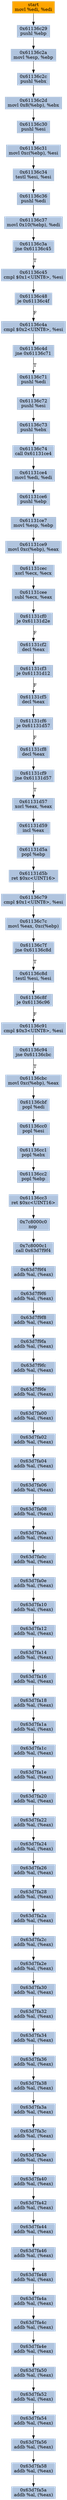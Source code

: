 digraph G {
node[shape=rectangle,style=filled,fillcolor=lightsteelblue,color=lightsteelblue]
bgcolor="transparent"
a0x61136c27movl_edi_edi[label="start\nmovl %edi, %edi",color="lightgrey",fillcolor="orange"];
a0x61136c29pushl_ebp[label="0x61136c29\npushl %ebp"];
a0x61136c2amovl_esp_ebp[label="0x61136c2a\nmovl %esp, %ebp"];
a0x61136c2cpushl_ebx[label="0x61136c2c\npushl %ebx"];
a0x61136c2dmovl_0x8ebp__ebx[label="0x61136c2d\nmovl 0x8(%ebp), %ebx"];
a0x61136c30pushl_esi[label="0x61136c30\npushl %esi"];
a0x61136c31movl_0xcebp__esi[label="0x61136c31\nmovl 0xc(%ebp), %esi"];
a0x61136c34testl_esi_esi[label="0x61136c34\ntestl %esi, %esi"];
a0x61136c36pushl_edi[label="0x61136c36\npushl %edi"];
a0x61136c37movl_0x10ebp__edi[label="0x61136c37\nmovl 0x10(%ebp), %edi"];
a0x61136c3ajne_0x61136c45[label="0x61136c3a\njne 0x61136c45"];
a0x61136c45cmpl_0x1UINT8_esi[label="0x61136c45\ncmpl $0x1<UINT8>, %esi"];
a0x61136c48je_0x61136c4f[label="0x61136c48\nje 0x61136c4f"];
a0x61136c4acmpl_0x2UINT8_esi[label="0x61136c4a\ncmpl $0x2<UINT8>, %esi"];
a0x61136c4djne_0x61136c71[label="0x61136c4d\njne 0x61136c71"];
a0x61136c71pushl_edi[label="0x61136c71\npushl %edi"];
a0x61136c72pushl_esi[label="0x61136c72\npushl %esi"];
a0x61136c73pushl_ebx[label="0x61136c73\npushl %ebx"];
a0x61136c74call_0x61131ce4[label="0x61136c74\ncall 0x61131ce4"];
a0x61131ce4movl_edi_edi[label="0x61131ce4\nmovl %edi, %edi"];
a0x61131ce6pushl_ebp[label="0x61131ce6\npushl %ebp"];
a0x61131ce7movl_esp_ebp[label="0x61131ce7\nmovl %esp, %ebp"];
a0x61131ce9movl_0xcebp__eax[label="0x61131ce9\nmovl 0xc(%ebp), %eax"];
a0x61131cecxorl_ecx_ecx[label="0x61131cec\nxorl %ecx, %ecx"];
a0x61131ceesubl_ecx_eax[label="0x61131cee\nsubl %ecx, %eax"];
a0x61131cf0je_0x61131d2e[label="0x61131cf0\nje 0x61131d2e"];
a0x61131cf2decl_eax[label="0x61131cf2\ndecl %eax"];
a0x61131cf3je_0x61131d12[label="0x61131cf3\nje 0x61131d12"];
a0x61131cf5decl_eax[label="0x61131cf5\ndecl %eax"];
a0x61131cf6je_0x61131d57[label="0x61131cf6\nje 0x61131d57"];
a0x61131cf8decl_eax[label="0x61131cf8\ndecl %eax"];
a0x61131cf9jne_0x61131d57[label="0x61131cf9\njne 0x61131d57"];
a0x61131d57xorl_eax_eax[label="0x61131d57\nxorl %eax, %eax"];
a0x61131d59incl_eax[label="0x61131d59\nincl %eax"];
a0x61131d5apopl_ebp[label="0x61131d5a\npopl %ebp"];
a0x61131d5bret_0xcUINT16[label="0x61131d5b\nret $0xc<UINT16>"];
a0x61136c79cmpl_0x1UINT8_esi[label="0x61136c79\ncmpl $0x1<UINT8>, %esi"];
a0x61136c7cmovl_eax_0xcebp_[label="0x61136c7c\nmovl %eax, 0xc(%ebp)"];
a0x61136c7fjne_0x61136c8d[label="0x61136c7f\njne 0x61136c8d"];
a0x61136c8dtestl_esi_esi[label="0x61136c8d\ntestl %esi, %esi"];
a0x61136c8fje_0x61136c96[label="0x61136c8f\nje 0x61136c96"];
a0x61136c91cmpl_0x3UINT8_esi[label="0x61136c91\ncmpl $0x3<UINT8>, %esi"];
a0x61136c94jne_0x61136cbc[label="0x61136c94\njne 0x61136cbc"];
a0x61136cbcmovl_0xcebp__eax[label="0x61136cbc\nmovl 0xc(%ebp), %eax"];
a0x61136cbfpopl_edi[label="0x61136cbf\npopl %edi"];
a0x61136cc0popl_esi[label="0x61136cc0\npopl %esi"];
a0x61136cc1popl_ebx[label="0x61136cc1\npopl %ebx"];
a0x61136cc2popl_ebp[label="0x61136cc2\npopl %ebp"];
a0x61136cc3ret_0xcUINT16[label="0x61136cc3\nret $0xc<UINT16>"];
a0x7c8000c0nop_[label="0x7c8000c0\nnop "];
a0x7c8000c1call_0x63d7f9f4[label="0x7c8000c1\ncall 0x63d7f9f4"];
a0x63d7f9f4addb_al_eax_[label="0x63d7f9f4\naddb %al, (%eax)"];
a0x63d7f9f6addb_al_eax_[label="0x63d7f9f6\naddb %al, (%eax)"];
a0x63d7f9f8addb_al_eax_[label="0x63d7f9f8\naddb %al, (%eax)"];
a0x63d7f9faaddb_al_eax_[label="0x63d7f9fa\naddb %al, (%eax)"];
a0x63d7f9fcaddb_al_eax_[label="0x63d7f9fc\naddb %al, (%eax)"];
a0x63d7f9feaddb_al_eax_[label="0x63d7f9fe\naddb %al, (%eax)"];
a0x63d7fa00addb_al_eax_[label="0x63d7fa00\naddb %al, (%eax)"];
a0x63d7fa02addb_al_eax_[label="0x63d7fa02\naddb %al, (%eax)"];
a0x63d7fa04addb_al_eax_[label="0x63d7fa04\naddb %al, (%eax)"];
a0x63d7fa06addb_al_eax_[label="0x63d7fa06\naddb %al, (%eax)"];
a0x63d7fa08addb_al_eax_[label="0x63d7fa08\naddb %al, (%eax)"];
a0x63d7fa0aaddb_al_eax_[label="0x63d7fa0a\naddb %al, (%eax)"];
a0x63d7fa0caddb_al_eax_[label="0x63d7fa0c\naddb %al, (%eax)"];
a0x63d7fa0eaddb_al_eax_[label="0x63d7fa0e\naddb %al, (%eax)"];
a0x63d7fa10addb_al_eax_[label="0x63d7fa10\naddb %al, (%eax)"];
a0x63d7fa12addb_al_eax_[label="0x63d7fa12\naddb %al, (%eax)"];
a0x63d7fa14addb_al_eax_[label="0x63d7fa14\naddb %al, (%eax)"];
a0x63d7fa16addb_al_eax_[label="0x63d7fa16\naddb %al, (%eax)"];
a0x63d7fa18addb_al_eax_[label="0x63d7fa18\naddb %al, (%eax)"];
a0x63d7fa1aaddb_al_eax_[label="0x63d7fa1a\naddb %al, (%eax)"];
a0x63d7fa1caddb_al_eax_[label="0x63d7fa1c\naddb %al, (%eax)"];
a0x63d7fa1eaddb_al_eax_[label="0x63d7fa1e\naddb %al, (%eax)"];
a0x63d7fa20addb_al_eax_[label="0x63d7fa20\naddb %al, (%eax)"];
a0x63d7fa22addb_al_eax_[label="0x63d7fa22\naddb %al, (%eax)"];
a0x63d7fa24addb_al_eax_[label="0x63d7fa24\naddb %al, (%eax)"];
a0x63d7fa26addb_al_eax_[label="0x63d7fa26\naddb %al, (%eax)"];
a0x63d7fa28addb_al_eax_[label="0x63d7fa28\naddb %al, (%eax)"];
a0x63d7fa2aaddb_al_eax_[label="0x63d7fa2a\naddb %al, (%eax)"];
a0x63d7fa2caddb_al_eax_[label="0x63d7fa2c\naddb %al, (%eax)"];
a0x63d7fa2eaddb_al_eax_[label="0x63d7fa2e\naddb %al, (%eax)"];
a0x63d7fa30addb_al_eax_[label="0x63d7fa30\naddb %al, (%eax)"];
a0x63d7fa32addb_al_eax_[label="0x63d7fa32\naddb %al, (%eax)"];
a0x63d7fa34addb_al_eax_[label="0x63d7fa34\naddb %al, (%eax)"];
a0x63d7fa36addb_al_eax_[label="0x63d7fa36\naddb %al, (%eax)"];
a0x63d7fa38addb_al_eax_[label="0x63d7fa38\naddb %al, (%eax)"];
a0x63d7fa3aaddb_al_eax_[label="0x63d7fa3a\naddb %al, (%eax)"];
a0x63d7fa3caddb_al_eax_[label="0x63d7fa3c\naddb %al, (%eax)"];
a0x63d7fa3eaddb_al_eax_[label="0x63d7fa3e\naddb %al, (%eax)"];
a0x63d7fa40addb_al_eax_[label="0x63d7fa40\naddb %al, (%eax)"];
a0x63d7fa42addb_al_eax_[label="0x63d7fa42\naddb %al, (%eax)"];
a0x63d7fa44addb_al_eax_[label="0x63d7fa44\naddb %al, (%eax)"];
a0x63d7fa46addb_al_eax_[label="0x63d7fa46\naddb %al, (%eax)"];
a0x63d7fa48addb_al_eax_[label="0x63d7fa48\naddb %al, (%eax)"];
a0x63d7fa4aaddb_al_eax_[label="0x63d7fa4a\naddb %al, (%eax)"];
a0x63d7fa4caddb_al_eax_[label="0x63d7fa4c\naddb %al, (%eax)"];
a0x63d7fa4eaddb_al_eax_[label="0x63d7fa4e\naddb %al, (%eax)"];
a0x63d7fa50addb_al_eax_[label="0x63d7fa50\naddb %al, (%eax)"];
a0x63d7fa52addb_al_eax_[label="0x63d7fa52\naddb %al, (%eax)"];
a0x63d7fa54addb_al_eax_[label="0x63d7fa54\naddb %al, (%eax)"];
a0x63d7fa56addb_al_eax_[label="0x63d7fa56\naddb %al, (%eax)"];
a0x63d7fa58addb_al_eax_[label="0x63d7fa58\naddb %al, (%eax)"];
a0x63d7fa5aaddb_al_eax_[label="0x63d7fa5a\naddb %al, (%eax)"];
a0x61136c27movl_edi_edi -> a0x61136c29pushl_ebp [color="#000000"];
a0x61136c29pushl_ebp -> a0x61136c2amovl_esp_ebp [color="#000000"];
a0x61136c2amovl_esp_ebp -> a0x61136c2cpushl_ebx [color="#000000"];
a0x61136c2cpushl_ebx -> a0x61136c2dmovl_0x8ebp__ebx [color="#000000"];
a0x61136c2dmovl_0x8ebp__ebx -> a0x61136c30pushl_esi [color="#000000"];
a0x61136c30pushl_esi -> a0x61136c31movl_0xcebp__esi [color="#000000"];
a0x61136c31movl_0xcebp__esi -> a0x61136c34testl_esi_esi [color="#000000"];
a0x61136c34testl_esi_esi -> a0x61136c36pushl_edi [color="#000000"];
a0x61136c36pushl_edi -> a0x61136c37movl_0x10ebp__edi [color="#000000"];
a0x61136c37movl_0x10ebp__edi -> a0x61136c3ajne_0x61136c45 [color="#000000"];
a0x61136c3ajne_0x61136c45 -> a0x61136c45cmpl_0x1UINT8_esi [color="#000000",label="T"];
a0x61136c45cmpl_0x1UINT8_esi -> a0x61136c48je_0x61136c4f [color="#000000"];
a0x61136c48je_0x61136c4f -> a0x61136c4acmpl_0x2UINT8_esi [color="#000000",label="F"];
a0x61136c4acmpl_0x2UINT8_esi -> a0x61136c4djne_0x61136c71 [color="#000000"];
a0x61136c4djne_0x61136c71 -> a0x61136c71pushl_edi [color="#000000",label="T"];
a0x61136c71pushl_edi -> a0x61136c72pushl_esi [color="#000000"];
a0x61136c72pushl_esi -> a0x61136c73pushl_ebx [color="#000000"];
a0x61136c73pushl_ebx -> a0x61136c74call_0x61131ce4 [color="#000000"];
a0x61136c74call_0x61131ce4 -> a0x61131ce4movl_edi_edi [color="#000000"];
a0x61131ce4movl_edi_edi -> a0x61131ce6pushl_ebp [color="#000000"];
a0x61131ce6pushl_ebp -> a0x61131ce7movl_esp_ebp [color="#000000"];
a0x61131ce7movl_esp_ebp -> a0x61131ce9movl_0xcebp__eax [color="#000000"];
a0x61131ce9movl_0xcebp__eax -> a0x61131cecxorl_ecx_ecx [color="#000000"];
a0x61131cecxorl_ecx_ecx -> a0x61131ceesubl_ecx_eax [color="#000000"];
a0x61131ceesubl_ecx_eax -> a0x61131cf0je_0x61131d2e [color="#000000"];
a0x61131cf0je_0x61131d2e -> a0x61131cf2decl_eax [color="#000000",label="F"];
a0x61131cf2decl_eax -> a0x61131cf3je_0x61131d12 [color="#000000"];
a0x61131cf3je_0x61131d12 -> a0x61131cf5decl_eax [color="#000000",label="F"];
a0x61131cf5decl_eax -> a0x61131cf6je_0x61131d57 [color="#000000"];
a0x61131cf6je_0x61131d57 -> a0x61131cf8decl_eax [color="#000000",label="F"];
a0x61131cf8decl_eax -> a0x61131cf9jne_0x61131d57 [color="#000000"];
a0x61131cf9jne_0x61131d57 -> a0x61131d57xorl_eax_eax [color="#000000",label="T"];
a0x61131d57xorl_eax_eax -> a0x61131d59incl_eax [color="#000000"];
a0x61131d59incl_eax -> a0x61131d5apopl_ebp [color="#000000"];
a0x61131d5apopl_ebp -> a0x61131d5bret_0xcUINT16 [color="#000000"];
a0x61131d5bret_0xcUINT16 -> a0x61136c79cmpl_0x1UINT8_esi [color="#000000"];
a0x61136c79cmpl_0x1UINT8_esi -> a0x61136c7cmovl_eax_0xcebp_ [color="#000000"];
a0x61136c7cmovl_eax_0xcebp_ -> a0x61136c7fjne_0x61136c8d [color="#000000"];
a0x61136c7fjne_0x61136c8d -> a0x61136c8dtestl_esi_esi [color="#000000",label="T"];
a0x61136c8dtestl_esi_esi -> a0x61136c8fje_0x61136c96 [color="#000000"];
a0x61136c8fje_0x61136c96 -> a0x61136c91cmpl_0x3UINT8_esi [color="#000000",label="F"];
a0x61136c91cmpl_0x3UINT8_esi -> a0x61136c94jne_0x61136cbc [color="#000000"];
a0x61136c94jne_0x61136cbc -> a0x61136cbcmovl_0xcebp__eax [color="#000000",label="T"];
a0x61136cbcmovl_0xcebp__eax -> a0x61136cbfpopl_edi [color="#000000"];
a0x61136cbfpopl_edi -> a0x61136cc0popl_esi [color="#000000"];
a0x61136cc0popl_esi -> a0x61136cc1popl_ebx [color="#000000"];
a0x61136cc1popl_ebx -> a0x61136cc2popl_ebp [color="#000000"];
a0x61136cc2popl_ebp -> a0x61136cc3ret_0xcUINT16 [color="#000000"];
a0x61136cc3ret_0xcUINT16 -> a0x7c8000c0nop_ [color="#000000"];
a0x7c8000c0nop_ -> a0x7c8000c1call_0x63d7f9f4 [color="#000000"];
a0x7c8000c1call_0x63d7f9f4 -> a0x63d7f9f4addb_al_eax_ [color="#000000"];
a0x63d7f9f4addb_al_eax_ -> a0x63d7f9f6addb_al_eax_ [color="#000000"];
a0x63d7f9f6addb_al_eax_ -> a0x63d7f9f8addb_al_eax_ [color="#000000"];
a0x63d7f9f8addb_al_eax_ -> a0x63d7f9faaddb_al_eax_ [color="#000000"];
a0x63d7f9faaddb_al_eax_ -> a0x63d7f9fcaddb_al_eax_ [color="#000000"];
a0x63d7f9fcaddb_al_eax_ -> a0x63d7f9feaddb_al_eax_ [color="#000000"];
a0x63d7f9feaddb_al_eax_ -> a0x63d7fa00addb_al_eax_ [color="#000000"];
a0x63d7fa00addb_al_eax_ -> a0x63d7fa02addb_al_eax_ [color="#000000"];
a0x63d7fa02addb_al_eax_ -> a0x63d7fa04addb_al_eax_ [color="#000000"];
a0x63d7fa04addb_al_eax_ -> a0x63d7fa06addb_al_eax_ [color="#000000"];
a0x63d7fa06addb_al_eax_ -> a0x63d7fa08addb_al_eax_ [color="#000000"];
a0x63d7fa08addb_al_eax_ -> a0x63d7fa0aaddb_al_eax_ [color="#000000"];
a0x63d7fa0aaddb_al_eax_ -> a0x63d7fa0caddb_al_eax_ [color="#000000"];
a0x63d7fa0caddb_al_eax_ -> a0x63d7fa0eaddb_al_eax_ [color="#000000"];
a0x63d7fa0eaddb_al_eax_ -> a0x63d7fa10addb_al_eax_ [color="#000000"];
a0x63d7fa10addb_al_eax_ -> a0x63d7fa12addb_al_eax_ [color="#000000"];
a0x63d7fa12addb_al_eax_ -> a0x63d7fa14addb_al_eax_ [color="#000000"];
a0x63d7fa14addb_al_eax_ -> a0x63d7fa16addb_al_eax_ [color="#000000"];
a0x63d7fa16addb_al_eax_ -> a0x63d7fa18addb_al_eax_ [color="#000000"];
a0x63d7fa18addb_al_eax_ -> a0x63d7fa1aaddb_al_eax_ [color="#000000"];
a0x63d7fa1aaddb_al_eax_ -> a0x63d7fa1caddb_al_eax_ [color="#000000"];
a0x63d7fa1caddb_al_eax_ -> a0x63d7fa1eaddb_al_eax_ [color="#000000"];
a0x63d7fa1eaddb_al_eax_ -> a0x63d7fa20addb_al_eax_ [color="#000000"];
a0x63d7fa20addb_al_eax_ -> a0x63d7fa22addb_al_eax_ [color="#000000"];
a0x63d7fa22addb_al_eax_ -> a0x63d7fa24addb_al_eax_ [color="#000000"];
a0x63d7fa24addb_al_eax_ -> a0x63d7fa26addb_al_eax_ [color="#000000"];
a0x63d7fa26addb_al_eax_ -> a0x63d7fa28addb_al_eax_ [color="#000000"];
a0x63d7fa28addb_al_eax_ -> a0x63d7fa2aaddb_al_eax_ [color="#000000"];
a0x63d7fa2aaddb_al_eax_ -> a0x63d7fa2caddb_al_eax_ [color="#000000"];
a0x63d7fa2caddb_al_eax_ -> a0x63d7fa2eaddb_al_eax_ [color="#000000"];
a0x63d7fa2eaddb_al_eax_ -> a0x63d7fa30addb_al_eax_ [color="#000000"];
a0x63d7fa30addb_al_eax_ -> a0x63d7fa32addb_al_eax_ [color="#000000"];
a0x63d7fa32addb_al_eax_ -> a0x63d7fa34addb_al_eax_ [color="#000000"];
a0x63d7fa34addb_al_eax_ -> a0x63d7fa36addb_al_eax_ [color="#000000"];
a0x63d7fa36addb_al_eax_ -> a0x63d7fa38addb_al_eax_ [color="#000000"];
a0x63d7fa38addb_al_eax_ -> a0x63d7fa3aaddb_al_eax_ [color="#000000"];
a0x63d7fa3aaddb_al_eax_ -> a0x63d7fa3caddb_al_eax_ [color="#000000"];
a0x63d7fa3caddb_al_eax_ -> a0x63d7fa3eaddb_al_eax_ [color="#000000"];
a0x63d7fa3eaddb_al_eax_ -> a0x63d7fa40addb_al_eax_ [color="#000000"];
a0x63d7fa40addb_al_eax_ -> a0x63d7fa42addb_al_eax_ [color="#000000"];
a0x63d7fa42addb_al_eax_ -> a0x63d7fa44addb_al_eax_ [color="#000000"];
a0x63d7fa44addb_al_eax_ -> a0x63d7fa46addb_al_eax_ [color="#000000"];
a0x63d7fa46addb_al_eax_ -> a0x63d7fa48addb_al_eax_ [color="#000000"];
a0x63d7fa48addb_al_eax_ -> a0x63d7fa4aaddb_al_eax_ [color="#000000"];
a0x63d7fa4aaddb_al_eax_ -> a0x63d7fa4caddb_al_eax_ [color="#000000"];
a0x63d7fa4caddb_al_eax_ -> a0x63d7fa4eaddb_al_eax_ [color="#000000"];
a0x63d7fa4eaddb_al_eax_ -> a0x63d7fa50addb_al_eax_ [color="#000000"];
a0x63d7fa50addb_al_eax_ -> a0x63d7fa52addb_al_eax_ [color="#000000"];
a0x63d7fa52addb_al_eax_ -> a0x63d7fa54addb_al_eax_ [color="#000000"];
a0x63d7fa54addb_al_eax_ -> a0x63d7fa56addb_al_eax_ [color="#000000"];
a0x63d7fa56addb_al_eax_ -> a0x63d7fa58addb_al_eax_ [color="#000000"];
a0x63d7fa58addb_al_eax_ -> a0x63d7fa5aaddb_al_eax_ [color="#000000"];
}
